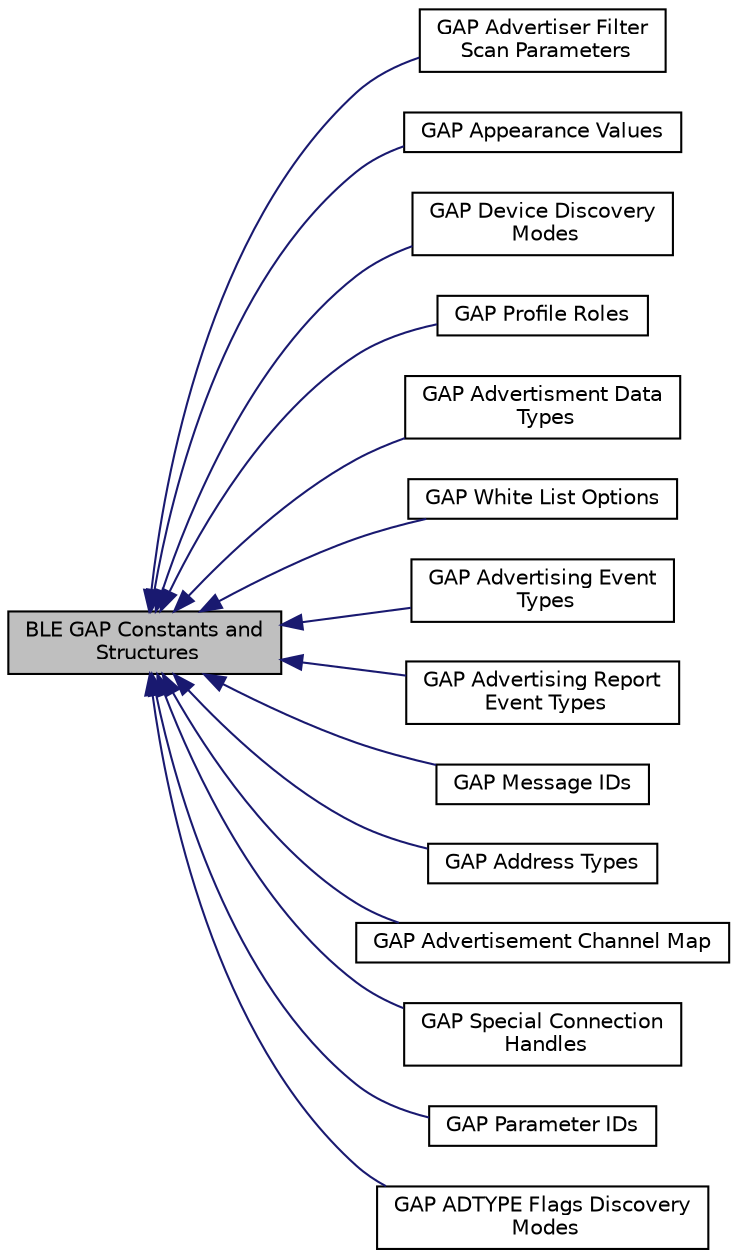 digraph "BLE GAP Constants and Structures"
{
  edge [fontname="Helvetica",fontsize="10",labelfontname="Helvetica",labelfontsize="10"];
  node [fontname="Helvetica",fontsize="10",shape=record];
  rankdir=LR;
  Node9 [label="GAP Advertiser Filter\l Scan Parameters",height=0.2,width=0.4,color="black", fillcolor="white", style="filled",URL="$group___g_a_p___f_i_l_t_e_r___p_o_l_i_c_y___d_e_f_i_n_e_s.html"];
  Node14 [label="GAP Appearance Values",height=0.2,width=0.4,color="black", fillcolor="white", style="filled",URL="$group___g_a_p___a_p_p_e_a_r_a_n_c_e___v_a_l_u_e_s.html"];
  Node5 [label="GAP Device Discovery\l Modes",height=0.2,width=0.4,color="black", fillcolor="white", style="filled",URL="$group___g_a_p___d_e_v_d_i_s_c___m_o_d_e___d_e_f_i_n_e_s.html"];
  Node3 [label="GAP Profile Roles",height=0.2,width=0.4,color="black", fillcolor="white", style="filled",URL="$group___g_a_p___p_r_o_f_i_l_e___r_o_l_e___d_e_f_i_n_e_s.html"];
  Node0 [label="BLE GAP Constants and\l Structures",height=0.2,width=0.4,color="black", fillcolor="grey75", style="filled" fontcolor="black"];
  Node12 [label="GAP Advertisment Data\l Types",height=0.2,width=0.4,color="black", fillcolor="white", style="filled",URL="$group___g_a_p___a_d_t_y_p_e___d_e_f_i_n_e_s.html"];
  Node11 [label="GAP White List Options",height=0.2,width=0.4,color="black", fillcolor="white", style="filled",URL="$group___g_a_p___w_h_i_t_e_l_i_s_t___d_e_f_i_n_e_s.html"];
  Node7 [label="GAP Advertising Event\l Types",height=0.2,width=0.4,color="black", fillcolor="white", style="filled",URL="$group___g_a_p___a_d_v_e_r_t_i_s_e_m_e_n_t___t_y_p_e___d_e_f_i_n_e_s.html"];
  Node8 [label="GAP Advertising Report\l Event Types",height=0.2,width=0.4,color="black", fillcolor="white", style="filled",URL="$group___g_a_p___a_d_v_e_r_t_i_s_e_m_e_n_t___r_e_p_o_r_t___t_y_p_e___d_e_f_i_n_e_s.html"];
  Node1 [label="GAP Message IDs",height=0.2,width=0.4,color="black", fillcolor="white", style="filled",URL="$group___g_a_p___m_s_g___e_v_e_n_t___d_e_f_i_n_e_s.html"];
  Node6 [label="GAP Address Types",height=0.2,width=0.4,color="black", fillcolor="white", style="filled",URL="$group___g_a_p___a_d_d_r___t_y_p_e___d_e_f_i_n_e_s.html"];
  Node10 [label="GAP Advertisement Channel Map",height=0.2,width=0.4,color="black", fillcolor="white", style="filled",URL="$group___g_a_p___a_d_v_c_h_a_n___d_e_f_i_n_e_s.html"];
  Node2 [label="GAP Special Connection\l Handles",height=0.2,width=0.4,color="black", fillcolor="white", style="filled",URL="$group___g_a_p___c_o_n_n___h_a_n_d_l_e___d_e_f_i_n_e_s.html"];
  Node4 [label="GAP Parameter IDs",height=0.2,width=0.4,color="black", fillcolor="white", style="filled",URL="$group___g_a_p___p_a_r_a_m_e_t_e_r___i_d___d_e_f_i_n_e_s.html"];
  Node13 [label="GAP ADTYPE Flags Discovery\l Modes",height=0.2,width=0.4,color="black", fillcolor="white", style="filled",URL="$group___g_a_p___a_d_t_y_p_e___f_l_a_g_s___m_o_d_e_s.html"];
  Node0->Node1 [shape=plaintext, color="midnightblue", dir="back", style="solid"];
  Node0->Node2 [shape=plaintext, color="midnightblue", dir="back", style="solid"];
  Node0->Node3 [shape=plaintext, color="midnightblue", dir="back", style="solid"];
  Node0->Node4 [shape=plaintext, color="midnightblue", dir="back", style="solid"];
  Node0->Node5 [shape=plaintext, color="midnightblue", dir="back", style="solid"];
  Node0->Node6 [shape=plaintext, color="midnightblue", dir="back", style="solid"];
  Node0->Node7 [shape=plaintext, color="midnightblue", dir="back", style="solid"];
  Node0->Node8 [shape=plaintext, color="midnightblue", dir="back", style="solid"];
  Node0->Node9 [shape=plaintext, color="midnightblue", dir="back", style="solid"];
  Node0->Node10 [shape=plaintext, color="midnightblue", dir="back", style="solid"];
  Node0->Node11 [shape=plaintext, color="midnightblue", dir="back", style="solid"];
  Node0->Node12 [shape=plaintext, color="midnightblue", dir="back", style="solid"];
  Node0->Node13 [shape=plaintext, color="midnightblue", dir="back", style="solid"];
  Node0->Node14 [shape=plaintext, color="midnightblue", dir="back", style="solid"];
}
